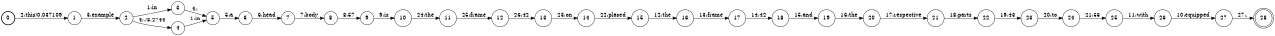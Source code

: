 digraph FST {
rankdir = LR;
size = "8.5,11";
label = "";
center = 1;
orientation = Portrait;
ranksep = "0.4";
nodesep = "0.25";
0 [label = "0", shape = circle, style = bold, fontsize = 14]
	0 -> 1 [label = "2:this/0.037109", fontsize = 14];
1 [label = "1", shape = circle, style = solid, fontsize = 14]
	1 -> 2 [label = "3:example", fontsize = 14];
2 [label = "2", shape = circle, style = solid, fontsize = 14]
	2 -> 3 [label = "1:in", fontsize = 14];
	2 -> 4 [label = "4:,/3.2744", fontsize = 14];
3 [label = "3", shape = circle, style = solid, fontsize = 14]
	3 -> 5 [label = "4:,", fontsize = 14];
4 [label = "4", shape = circle, style = solid, fontsize = 14]
	4 -> 5 [label = "1:in", fontsize = 14];
5 [label = "5", shape = circle, style = solid, fontsize = 14]
	5 -> 6 [label = "5:a", fontsize = 14];
6 [label = "6", shape = circle, style = solid, fontsize = 14]
	6 -> 7 [label = "6:head", fontsize = 14];
7 [label = "7", shape = circle, style = solid, fontsize = 14]
	7 -> 8 [label = "7:body", fontsize = 14];
8 [label = "8", shape = circle, style = solid, fontsize = 14]
	8 -> 9 [label = "8:57", fontsize = 14];
9 [label = "9", shape = circle, style = solid, fontsize = 14]
	9 -> 10 [label = "9:is", fontsize = 14];
10 [label = "10", shape = circle, style = solid, fontsize = 14]
	10 -> 11 [label = "24:the", fontsize = 14];
11 [label = "11", shape = circle, style = solid, fontsize = 14]
	11 -> 12 [label = "25:frame", fontsize = 14];
12 [label = "12", shape = circle, style = solid, fontsize = 14]
	12 -> 13 [label = "26:42", fontsize = 14];
13 [label = "13", shape = circle, style = solid, fontsize = 14]
	13 -> 14 [label = "23:on", fontsize = 14];
14 [label = "14", shape = circle, style = solid, fontsize = 14]
	14 -> 15 [label = "22:placed", fontsize = 14];
15 [label = "15", shape = circle, style = solid, fontsize = 14]
	15 -> 16 [label = "12:the", fontsize = 14];
16 [label = "16", shape = circle, style = solid, fontsize = 14]
	16 -> 17 [label = "13:frame", fontsize = 14];
17 [label = "17", shape = circle, style = solid, fontsize = 14]
	17 -> 18 [label = "14:42", fontsize = 14];
18 [label = "18", shape = circle, style = solid, fontsize = 14]
	18 -> 19 [label = "15:and", fontsize = 14];
19 [label = "19", shape = circle, style = solid, fontsize = 14]
	19 -> 20 [label = "16:the", fontsize = 14];
20 [label = "20", shape = circle, style = solid, fontsize = 14]
	20 -> 21 [label = "17:respective", fontsize = 14];
21 [label = "21", shape = circle, style = solid, fontsize = 14]
	21 -> 22 [label = "18:parts", fontsize = 14];
22 [label = "22", shape = circle, style = solid, fontsize = 14]
	22 -> 23 [label = "19:43", fontsize = 14];
23 [label = "23", shape = circle, style = solid, fontsize = 14]
	23 -> 24 [label = "20:to", fontsize = 14];
24 [label = "24", shape = circle, style = solid, fontsize = 14]
	24 -> 25 [label = "21:56", fontsize = 14];
25 [label = "25", shape = circle, style = solid, fontsize = 14]
	25 -> 26 [label = "11:with", fontsize = 14];
26 [label = "26", shape = circle, style = solid, fontsize = 14]
	26 -> 27 [label = "10:equipped", fontsize = 14];
27 [label = "27", shape = circle, style = solid, fontsize = 14]
	27 -> 28 [label = "27:.", fontsize = 14];
28 [label = "28", shape = doublecircle, style = solid, fontsize = 14]
}
